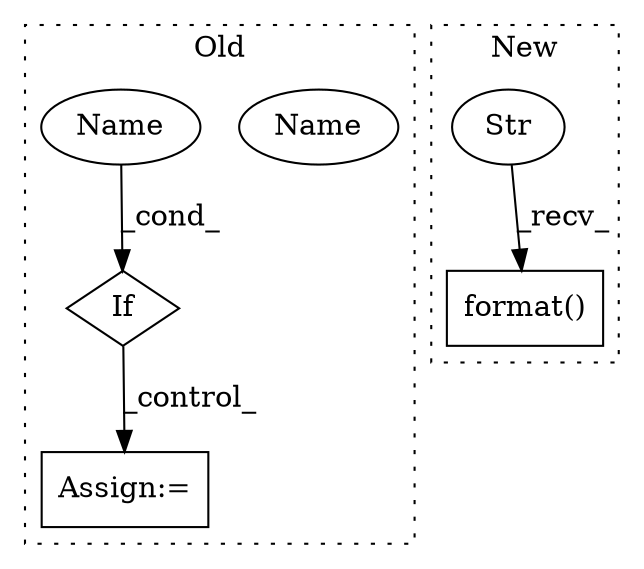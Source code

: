 digraph G {
subgraph cluster0 {
1 [label="If" a="96" s="2197,2206" l="3,15" shape="diamond"];
4 [label="Assign:=" a="68" s="2232" l="3" shape="box"];
5 [label="Name" a="87" s="2200" l="6" shape="ellipse"];
6 [label="Name" a="87" s="2200" l="6" shape="ellipse"];
label = "Old";
style="dotted";
}
subgraph cluster1 {
2 [label="format()" a="75" s="3323,3451" l="124,1" shape="box"];
3 [label="Str" a="66" s="3323" l="71" shape="ellipse"];
label = "New";
style="dotted";
}
1 -> 4 [label="_control_"];
3 -> 2 [label="_recv_"];
6 -> 1 [label="_cond_"];
}